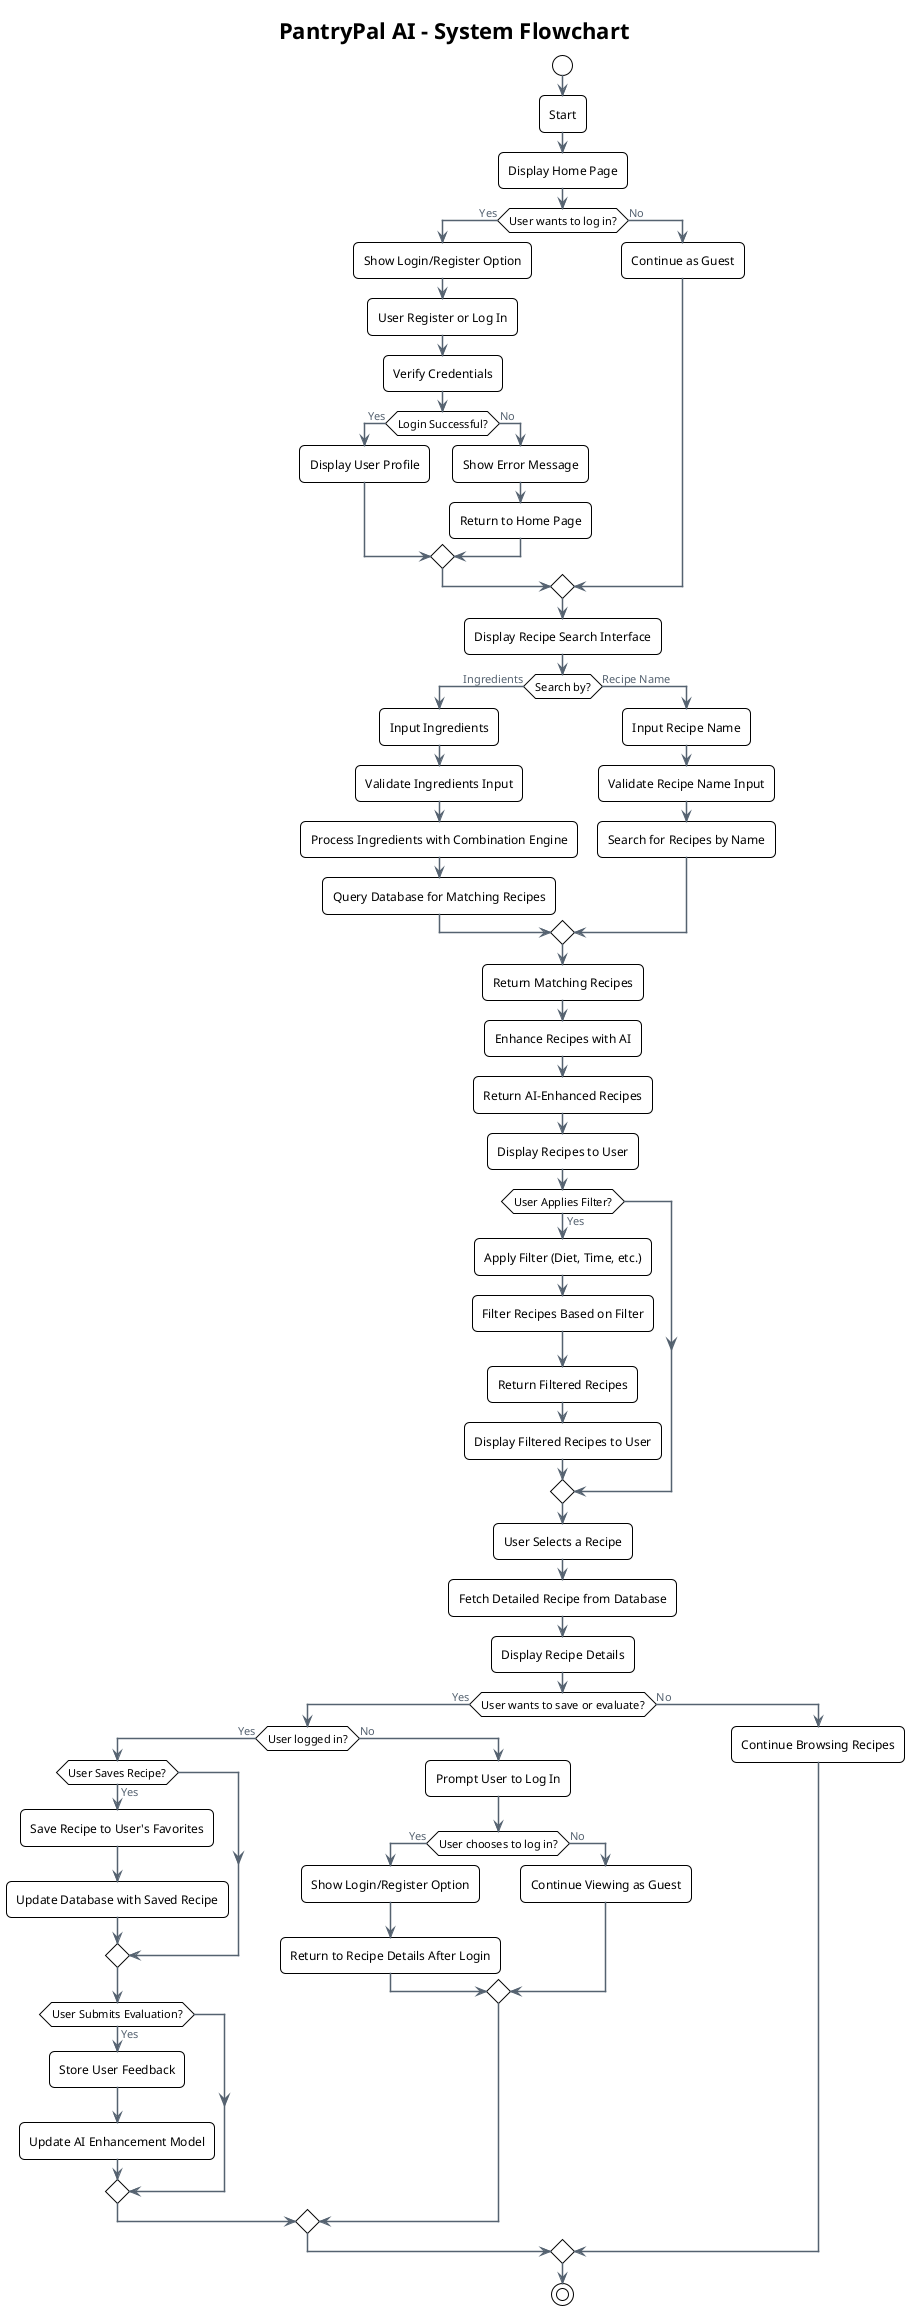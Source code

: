 @startuml
!theme plain
skinparam backgroundColor white
skinparam roundcorner 10
skinparam ArrowColor #556270
skinparam ArrowFontColor #556270
skinparam ArrowThickness 1.5

title PantryPal AI - System Flowchart

start

:Start;

:Display Home Page;

if (User wants to log in?) then (Yes)
  :Show Login/Register Option;
  
  :User Register or Log In;
  
  :Verify Credentials;
  
  if (Login Successful?) then (Yes)
    :Display User Profile;
  else (No)
    :Show Error Message;
    :Return to Home Page;
  endif
else (No)
  :Continue as Guest;
endif

:Display Recipe Search Interface;

if (Search by?) then (Ingredients)
  :Input Ingredients;
  
  :Validate Ingredients Input;
  
  :Process Ingredients with Combination Engine;
  
  :Query Database for Matching Recipes;
else (Recipe Name)
  :Input Recipe Name;
  
  :Validate Recipe Name Input;
  
  :Search for Recipes by Name;
endif

:Return Matching Recipes;

:Enhance Recipes with AI;

:Return AI-Enhanced Recipes;

:Display Recipes to User;

if (User Applies Filter?) then (Yes)
  :Apply Filter (Diet, Time, etc.);
  
  :Filter Recipes Based on Filter;
  
  :Return Filtered Recipes;
  
  :Display Filtered Recipes to User;
endif

:User Selects a Recipe;

:Fetch Detailed Recipe from Database;

:Display Recipe Details;

if (User wants to save or evaluate?) then (Yes)
  if (User logged in?) then (Yes)
    if (User Saves Recipe?) then (Yes)
      :Save Recipe to User's Favorites;
      
      :Update Database with Saved Recipe;
    endif
    
    if (User Submits Evaluation?) then (Yes)
      :Store User Feedback;
      
      :Update AI Enhancement Model;
    endif
  else (No)
    :Prompt User to Log In;
    
    if (User chooses to log in?) then (Yes)
      :Show Login/Register Option;
      :Return to Recipe Details After Login;
    else (No)
      :Continue Viewing as Guest;
    endif
  endif
else (No)
  :Continue Browsing Recipes;
endif

stop

@enduml
